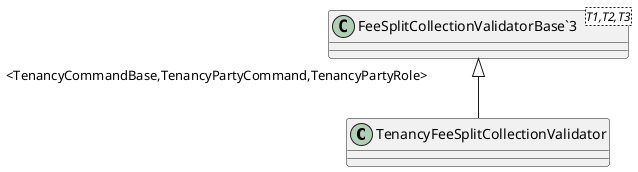 @startuml
class TenancyFeeSplitCollectionValidator {
}
class "FeeSplitCollectionValidatorBase`3"<T1,T2,T3> {
}
"FeeSplitCollectionValidatorBase`3" "<TenancyCommandBase,TenancyPartyCommand,TenancyPartyRole>" <|-- TenancyFeeSplitCollectionValidator
@enduml
